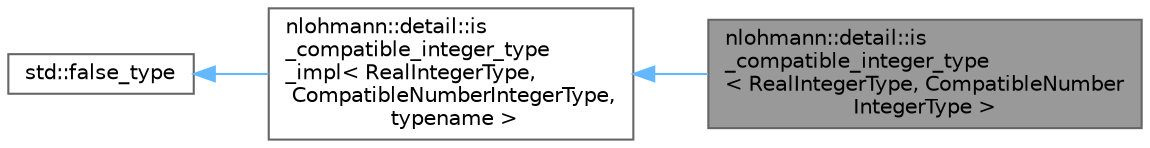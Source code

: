 digraph "nlohmann::detail::is_compatible_integer_type&lt; RealIntegerType, CompatibleNumberIntegerType &gt;"
{
 // LATEX_PDF_SIZE
  bgcolor="transparent";
  edge [fontname=Helvetica,fontsize=10,labelfontname=Helvetica,labelfontsize=10];
  node [fontname=Helvetica,fontsize=10,shape=box,height=0.2,width=0.4];
  rankdir="LR";
  Node1 [id="Node000001",label="nlohmann::detail::is\l_compatible_integer_type\l\< RealIntegerType, CompatibleNumber\lIntegerType \>",height=0.2,width=0.4,color="gray40", fillcolor="grey60", style="filled", fontcolor="black",tooltip=" "];
  Node2 -> Node1 [id="edge3_Node000001_Node000002",dir="back",color="steelblue1",style="solid",tooltip=" "];
  Node2 [id="Node000002",label="nlohmann::detail::is\l_compatible_integer_type\l_impl\< RealIntegerType,\l CompatibleNumberIntegerType,\l typename \>",height=0.2,width=0.4,color="gray40", fillcolor="white", style="filled",URL="$structnlohmann_1_1detail_1_1is__compatible__integer__type__impl.html",tooltip=" "];
  Node3 -> Node2 [id="edge4_Node000002_Node000003",dir="back",color="steelblue1",style="solid",tooltip=" "];
  Node3 [id="Node000003",label="std::false_type",height=0.2,width=0.4,color="gray40", fillcolor="white", style="filled",tooltip=" "];
}
